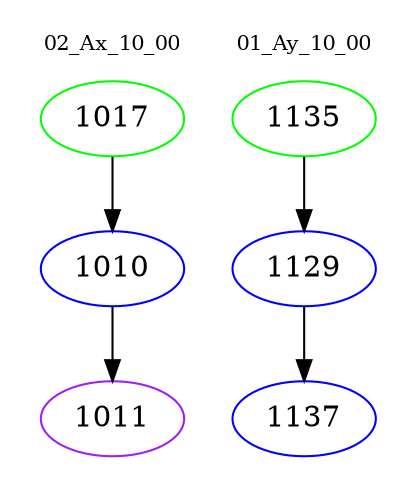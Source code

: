 digraph{
subgraph cluster_0 {
color = white
label = "02_Ax_10_00";
fontsize=10;
T0_1017 [label="1017", color="green"]
T0_1017 -> T0_1010 [color="black"]
T0_1010 [label="1010", color="blue"]
T0_1010 -> T0_1011 [color="black"]
T0_1011 [label="1011", color="purple"]
}
subgraph cluster_1 {
color = white
label = "01_Ay_10_00";
fontsize=10;
T1_1135 [label="1135", color="green"]
T1_1135 -> T1_1129 [color="black"]
T1_1129 [label="1129", color="blue"]
T1_1129 -> T1_1137 [color="black"]
T1_1137 [label="1137", color="blue"]
}
}
